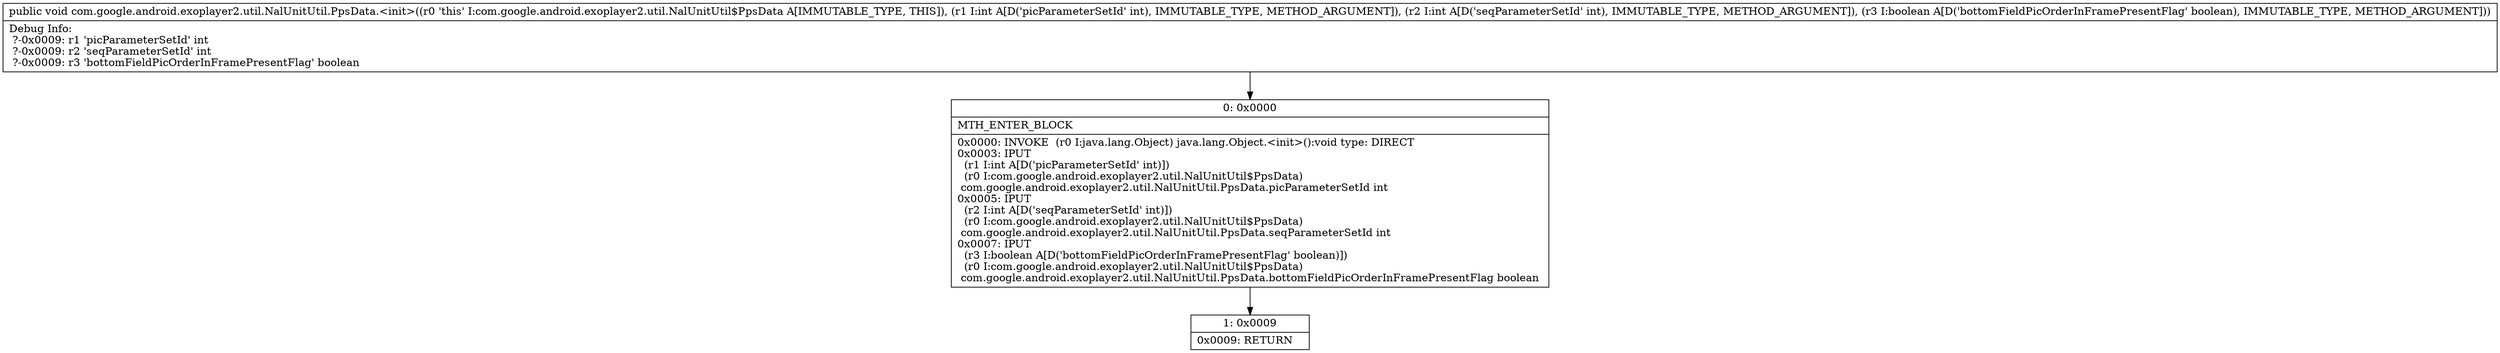 digraph "CFG forcom.google.android.exoplayer2.util.NalUnitUtil.PpsData.\<init\>(IIZ)V" {
Node_0 [shape=record,label="{0\:\ 0x0000|MTH_ENTER_BLOCK\l|0x0000: INVOKE  (r0 I:java.lang.Object) java.lang.Object.\<init\>():void type: DIRECT \l0x0003: IPUT  \l  (r1 I:int A[D('picParameterSetId' int)])\l  (r0 I:com.google.android.exoplayer2.util.NalUnitUtil$PpsData)\l com.google.android.exoplayer2.util.NalUnitUtil.PpsData.picParameterSetId int \l0x0005: IPUT  \l  (r2 I:int A[D('seqParameterSetId' int)])\l  (r0 I:com.google.android.exoplayer2.util.NalUnitUtil$PpsData)\l com.google.android.exoplayer2.util.NalUnitUtil.PpsData.seqParameterSetId int \l0x0007: IPUT  \l  (r3 I:boolean A[D('bottomFieldPicOrderInFramePresentFlag' boolean)])\l  (r0 I:com.google.android.exoplayer2.util.NalUnitUtil$PpsData)\l com.google.android.exoplayer2.util.NalUnitUtil.PpsData.bottomFieldPicOrderInFramePresentFlag boolean \l}"];
Node_1 [shape=record,label="{1\:\ 0x0009|0x0009: RETURN   \l}"];
MethodNode[shape=record,label="{public void com.google.android.exoplayer2.util.NalUnitUtil.PpsData.\<init\>((r0 'this' I:com.google.android.exoplayer2.util.NalUnitUtil$PpsData A[IMMUTABLE_TYPE, THIS]), (r1 I:int A[D('picParameterSetId' int), IMMUTABLE_TYPE, METHOD_ARGUMENT]), (r2 I:int A[D('seqParameterSetId' int), IMMUTABLE_TYPE, METHOD_ARGUMENT]), (r3 I:boolean A[D('bottomFieldPicOrderInFramePresentFlag' boolean), IMMUTABLE_TYPE, METHOD_ARGUMENT]))  | Debug Info:\l  ?\-0x0009: r1 'picParameterSetId' int\l  ?\-0x0009: r2 'seqParameterSetId' int\l  ?\-0x0009: r3 'bottomFieldPicOrderInFramePresentFlag' boolean\l}"];
MethodNode -> Node_0;
Node_0 -> Node_1;
}

